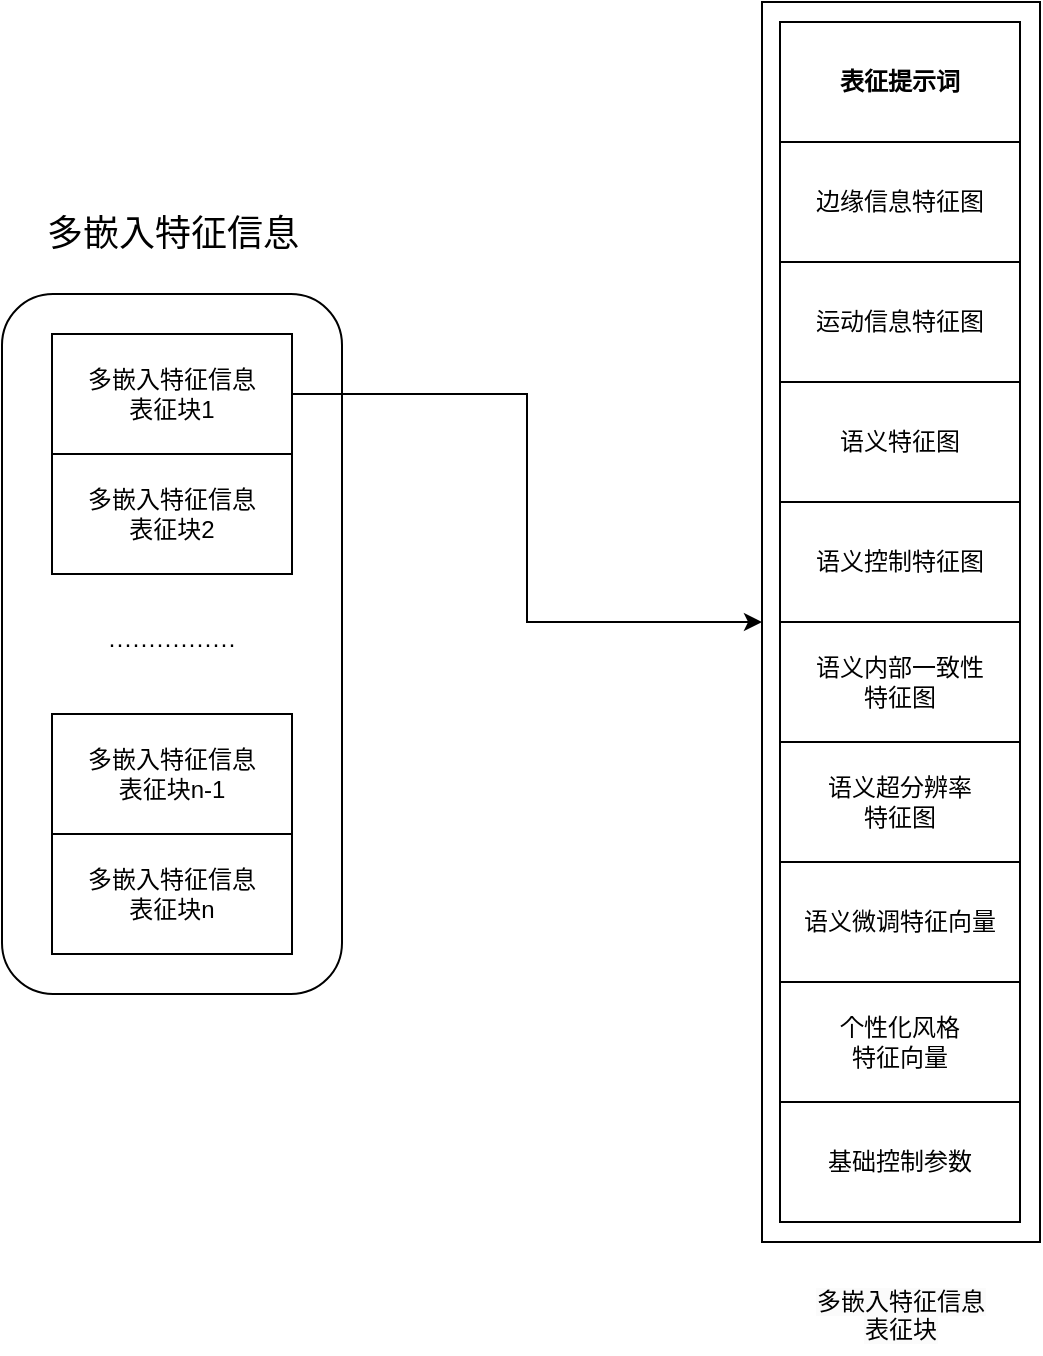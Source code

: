 <mxfile version="24.7.7">
  <diagram name="第 1 页" id="_UOp_g0qZEWWEiO1d6dB">
    <mxGraphModel dx="1426" dy="-36" grid="1" gridSize="10" guides="1" tooltips="1" connect="1" arrows="1" fold="1" page="1" pageScale="1" pageWidth="1169" pageHeight="827" math="0" shadow="0">
      <root>
        <mxCell id="0" />
        <mxCell id="1" parent="0" />
        <mxCell id="J0mIcsC_Z7fb-HMf94dg-1" value="&lt;font style=&quot;font-size: 18px;&quot;&gt;多嵌入特征信息&lt;/font&gt;" style="text;html=1;align=center;verticalAlign=middle;resizable=0;points=[];autosize=1;strokeColor=none;fillColor=none;" parent="1" vertex="1">
          <mxGeometry x="320" y="1130" width="150" height="40" as="geometry" />
        </mxCell>
        <mxCell id="I4VxMJiTH_GUWdxZwMfk-1" value="················" style="rounded=1;whiteSpace=wrap;html=1;" parent="1" vertex="1">
          <mxGeometry x="310" y="1180" width="170" height="350" as="geometry" />
        </mxCell>
        <mxCell id="I4VxMJiTH_GUWdxZwMfk-22" style="edgeStyle=orthogonalEdgeStyle;rounded=0;orthogonalLoop=1;jettySize=auto;html=1;entryX=0;entryY=0.5;entryDx=0;entryDy=0;" parent="1" source="I4VxMJiTH_GUWdxZwMfk-2" target="K-tr2CVOvUhRgp2cqFjB-1" edge="1">
          <mxGeometry relative="1" as="geometry">
            <mxPoint x="670" y="1300" as="targetPoint" />
          </mxGeometry>
        </mxCell>
        <mxCell id="I4VxMJiTH_GUWdxZwMfk-2" value="多嵌入特征信息&lt;div&gt;表征块1&lt;/div&gt;" style="rounded=0;whiteSpace=wrap;html=1;" parent="1" vertex="1">
          <mxGeometry x="335" y="1200" width="120" height="60" as="geometry" />
        </mxCell>
        <mxCell id="I4VxMJiTH_GUWdxZwMfk-3" value="多嵌入特征信息&lt;div&gt;表征块2&lt;/div&gt;" style="rounded=0;whiteSpace=wrap;html=1;" parent="1" vertex="1">
          <mxGeometry x="335" y="1260" width="120" height="60" as="geometry" />
        </mxCell>
        <mxCell id="I4VxMJiTH_GUWdxZwMfk-4" value="多嵌入特征信息&lt;div&gt;表征块n&lt;/div&gt;" style="rounded=0;whiteSpace=wrap;html=1;" parent="1" vertex="1">
          <mxGeometry x="335" y="1450" width="120" height="60" as="geometry" />
        </mxCell>
        <mxCell id="I4VxMJiTH_GUWdxZwMfk-5" value="多嵌入特征信息&lt;div&gt;表征块n-1&lt;/div&gt;" style="rounded=0;whiteSpace=wrap;html=1;" parent="1" vertex="1">
          <mxGeometry x="335" y="1390" width="120" height="60" as="geometry" />
        </mxCell>
        <mxCell id="K-tr2CVOvUhRgp2cqFjB-1" value="" style="rounded=0;whiteSpace=wrap;html=1;" vertex="1" parent="1">
          <mxGeometry x="690" y="1034" width="139" height="620" as="geometry" />
        </mxCell>
        <mxCell id="K-tr2CVOvUhRgp2cqFjB-2" value="边缘信息特征图" style="rounded=0;whiteSpace=wrap;html=1;" vertex="1" parent="1">
          <mxGeometry x="699" y="1104" width="120" height="60" as="geometry" />
        </mxCell>
        <mxCell id="K-tr2CVOvUhRgp2cqFjB-3" value="&lt;b&gt;表征提示词&lt;/b&gt;" style="rounded=0;whiteSpace=wrap;html=1;" vertex="1" parent="1">
          <mxGeometry x="699" y="1044" width="120" height="60" as="geometry" />
        </mxCell>
        <mxCell id="K-tr2CVOvUhRgp2cqFjB-4" value="语义控制&lt;span style=&quot;background-color: initial;&quot;&gt;特征图&lt;/span&gt;" style="rounded=0;whiteSpace=wrap;html=1;" vertex="1" parent="1">
          <mxGeometry x="699" y="1284" width="120" height="60" as="geometry" />
        </mxCell>
        <mxCell id="K-tr2CVOvUhRgp2cqFjB-5" value="语义超分辨率&lt;div&gt;特征图&lt;/div&gt;" style="rounded=0;whiteSpace=wrap;html=1;" vertex="1" parent="1">
          <mxGeometry x="699" y="1404" width="120" height="60" as="geometry" />
        </mxCell>
        <mxCell id="K-tr2CVOvUhRgp2cqFjB-6" value="语义特征图" style="rounded=0;whiteSpace=wrap;html=1;" vertex="1" parent="1">
          <mxGeometry x="699" y="1224" width="120" height="60" as="geometry" />
        </mxCell>
        <mxCell id="K-tr2CVOvUhRgp2cqFjB-7" value="&lt;div&gt;个性化风格&lt;/div&gt;&lt;div&gt;特征向量&lt;/div&gt;" style="rounded=0;whiteSpace=wrap;html=1;" vertex="1" parent="1">
          <mxGeometry x="699" y="1524" width="120" height="60" as="geometry" />
        </mxCell>
        <mxCell id="K-tr2CVOvUhRgp2cqFjB-8" value="&lt;div&gt;运动信息特征图&lt;/div&gt;" style="rounded=0;whiteSpace=wrap;html=1;" vertex="1" parent="1">
          <mxGeometry x="699" y="1164" width="120" height="60" as="geometry" />
        </mxCell>
        <mxCell id="K-tr2CVOvUhRgp2cqFjB-9" value="&lt;div&gt;语义内部一致性&lt;/div&gt;&lt;div&gt;特征图&lt;/div&gt;" style="rounded=0;whiteSpace=wrap;html=1;" vertex="1" parent="1">
          <mxGeometry x="699" y="1344" width="120" height="60" as="geometry" />
        </mxCell>
        <mxCell id="K-tr2CVOvUhRgp2cqFjB-10" value="&lt;div&gt;基础控制参数&lt;/div&gt;" style="rounded=0;whiteSpace=wrap;html=1;" vertex="1" parent="1">
          <mxGeometry x="699" y="1584" width="120" height="60" as="geometry" />
        </mxCell>
        <mxCell id="K-tr2CVOvUhRgp2cqFjB-11" value="&lt;div&gt;语义微调特征向量&lt;/div&gt;" style="rounded=0;whiteSpace=wrap;html=1;" vertex="1" parent="1">
          <mxGeometry x="699" y="1464" width="120" height="60" as="geometry" />
        </mxCell>
        <mxCell id="K-tr2CVOvUhRgp2cqFjB-12" value="&lt;span style=&quot;color: rgb(0, 0, 0); font-family: Helvetica; font-size: 12px; font-style: normal; font-variant-ligatures: normal; font-variant-caps: normal; font-weight: 400; letter-spacing: normal; orphans: 2; text-indent: 0px; text-transform: none; widows: 2; word-spacing: 0px; -webkit-text-stroke-width: 0px; white-space: normal; background-color: rgb(251, 251, 251); text-decoration-thickness: initial; text-decoration-style: initial; text-decoration-color: initial; float: none; display: inline !important;&quot;&gt;多嵌入特征信息&lt;/span&gt;&lt;div&gt;&lt;span style=&quot;color: rgb(0, 0, 0); font-family: Helvetica; font-size: 12px; font-style: normal; font-variant-ligatures: normal; font-variant-caps: normal; font-weight: 400; letter-spacing: normal; orphans: 2; text-indent: 0px; text-transform: none; widows: 2; word-spacing: 0px; -webkit-text-stroke-width: 0px; white-space: normal; background-color: rgb(251, 251, 251); text-decoration-thickness: initial; text-decoration-style: initial; text-decoration-color: initial; float: none; display: inline !important;&quot;&gt;表征块&lt;/span&gt;&lt;/div&gt;" style="text;whiteSpace=wrap;html=1;align=center;" vertex="1" parent="1">
          <mxGeometry x="703.5" y="1670" width="111" height="40" as="geometry" />
        </mxCell>
      </root>
    </mxGraphModel>
  </diagram>
</mxfile>
